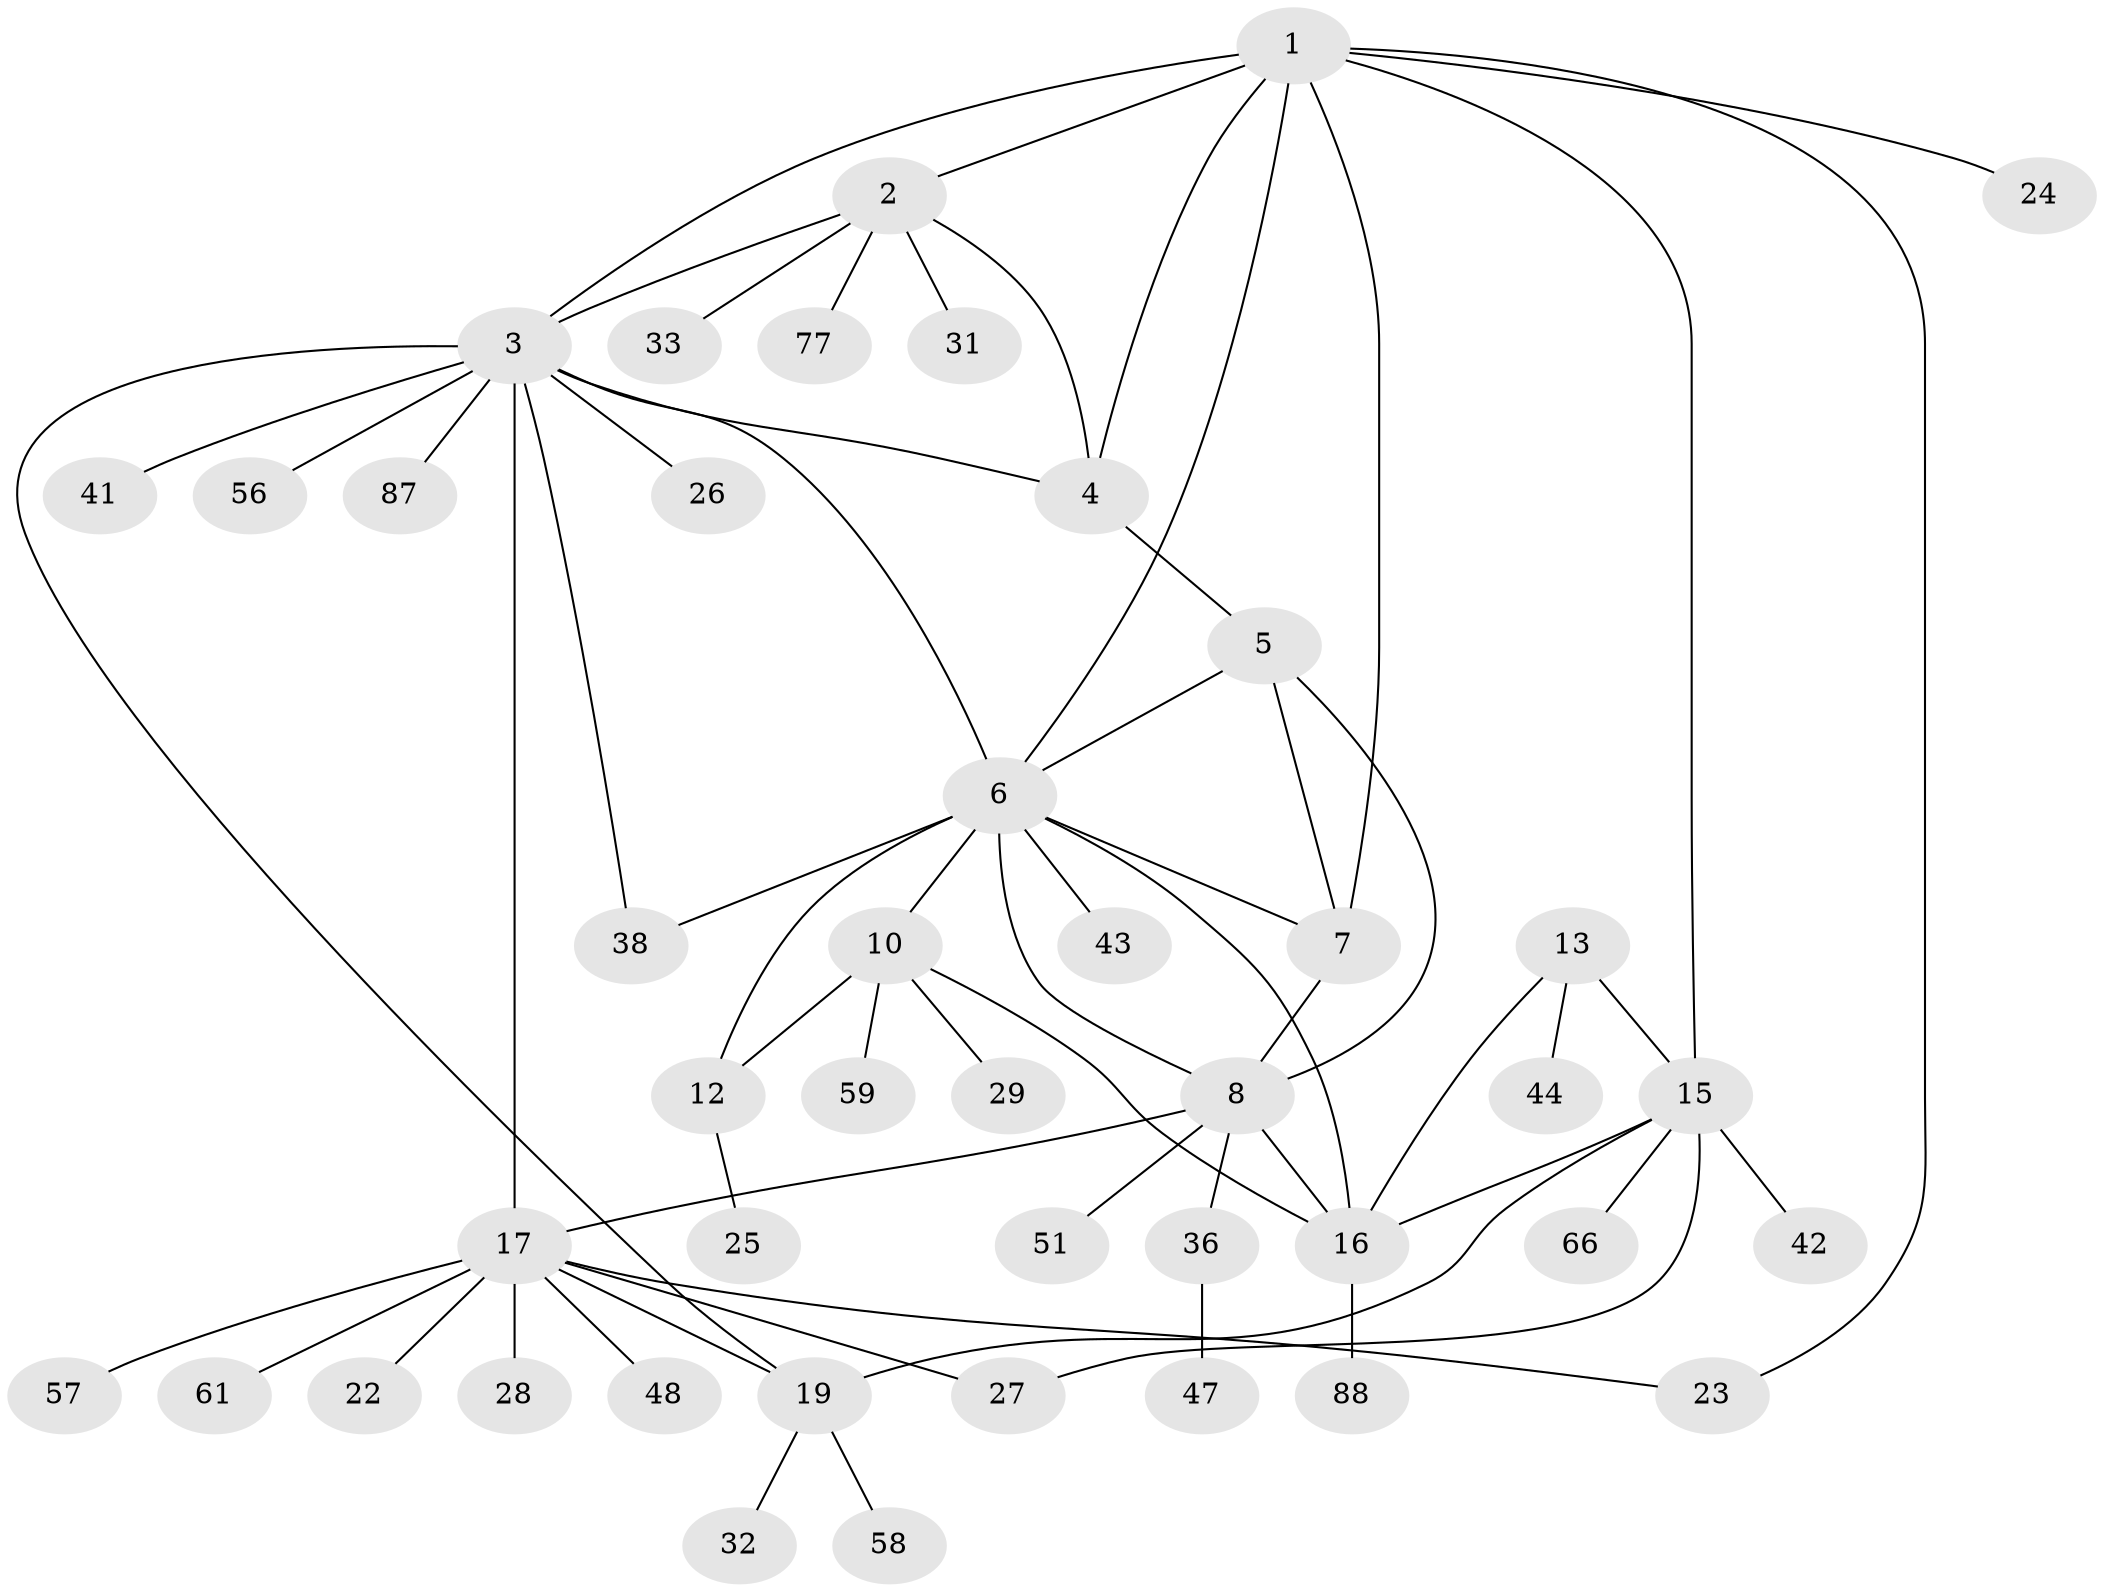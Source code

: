 // original degree distribution, {8: 0.0449438202247191, 7: 0.0449438202247191, 5: 0.056179775280898875, 4: 0.02247191011235955, 12: 0.011235955056179775, 6: 0.033707865168539325, 11: 0.011235955056179775, 3: 0.033707865168539325, 2: 0.21348314606741572, 1: 0.5280898876404494}
// Generated by graph-tools (version 1.1) at 2025/15/03/09/25 04:15:49]
// undirected, 44 vertices, 63 edges
graph export_dot {
graph [start="1"]
  node [color=gray90,style=filled];
  1;
  2 [super="+50+45"];
  3 [super="+20"];
  4 [super="+84"];
  5;
  6 [super="+53+9+65+35"];
  7 [super="+67+55"];
  8;
  10 [super="+79+11"];
  12;
  13 [super="+76+14+39"];
  15;
  16;
  17 [super="+18+46+85"];
  19;
  22 [super="+75"];
  23;
  24 [super="+34"];
  25;
  26 [super="+69"];
  27 [super="+86"];
  28;
  29;
  31 [super="+40"];
  32;
  33 [super="+89"];
  36;
  38 [super="+54+73"];
  41;
  42;
  43;
  44;
  47;
  48 [super="+81"];
  51 [super="+62"];
  56;
  57;
  58;
  59 [super="+72"];
  61;
  66;
  77;
  87;
  88;
  1 -- 2;
  1 -- 3;
  1 -- 4;
  1 -- 15;
  1 -- 23;
  1 -- 24;
  1 -- 7;
  1 -- 6;
  2 -- 3;
  2 -- 4;
  2 -- 31;
  2 -- 33;
  2 -- 77;
  3 -- 4;
  3 -- 26;
  3 -- 41;
  3 -- 87;
  3 -- 17 [weight=2];
  3 -- 19;
  3 -- 38;
  3 -- 56;
  3 -- 6;
  4 -- 5;
  5 -- 6;
  5 -- 7;
  5 -- 8;
  6 -- 7;
  6 -- 8;
  6 -- 43;
  6 -- 38;
  6 -- 10 [weight=2];
  6 -- 12;
  6 -- 16;
  7 -- 8;
  8 -- 16;
  8 -- 36;
  8 -- 51;
  8 -- 17;
  10 -- 12 [weight=2];
  10 -- 59;
  10 -- 16;
  10 -- 29;
  12 -- 25;
  13 -- 15 [weight=2];
  13 -- 16 [weight=2];
  13 -- 44;
  15 -- 16;
  15 -- 19;
  15 -- 42;
  15 -- 66;
  15 -- 27;
  16 -- 88;
  17 -- 19 [weight=2];
  17 -- 48;
  17 -- 22;
  17 -- 23;
  17 -- 57;
  17 -- 27;
  17 -- 28;
  17 -- 61;
  19 -- 32;
  19 -- 58;
  36 -- 47;
}

